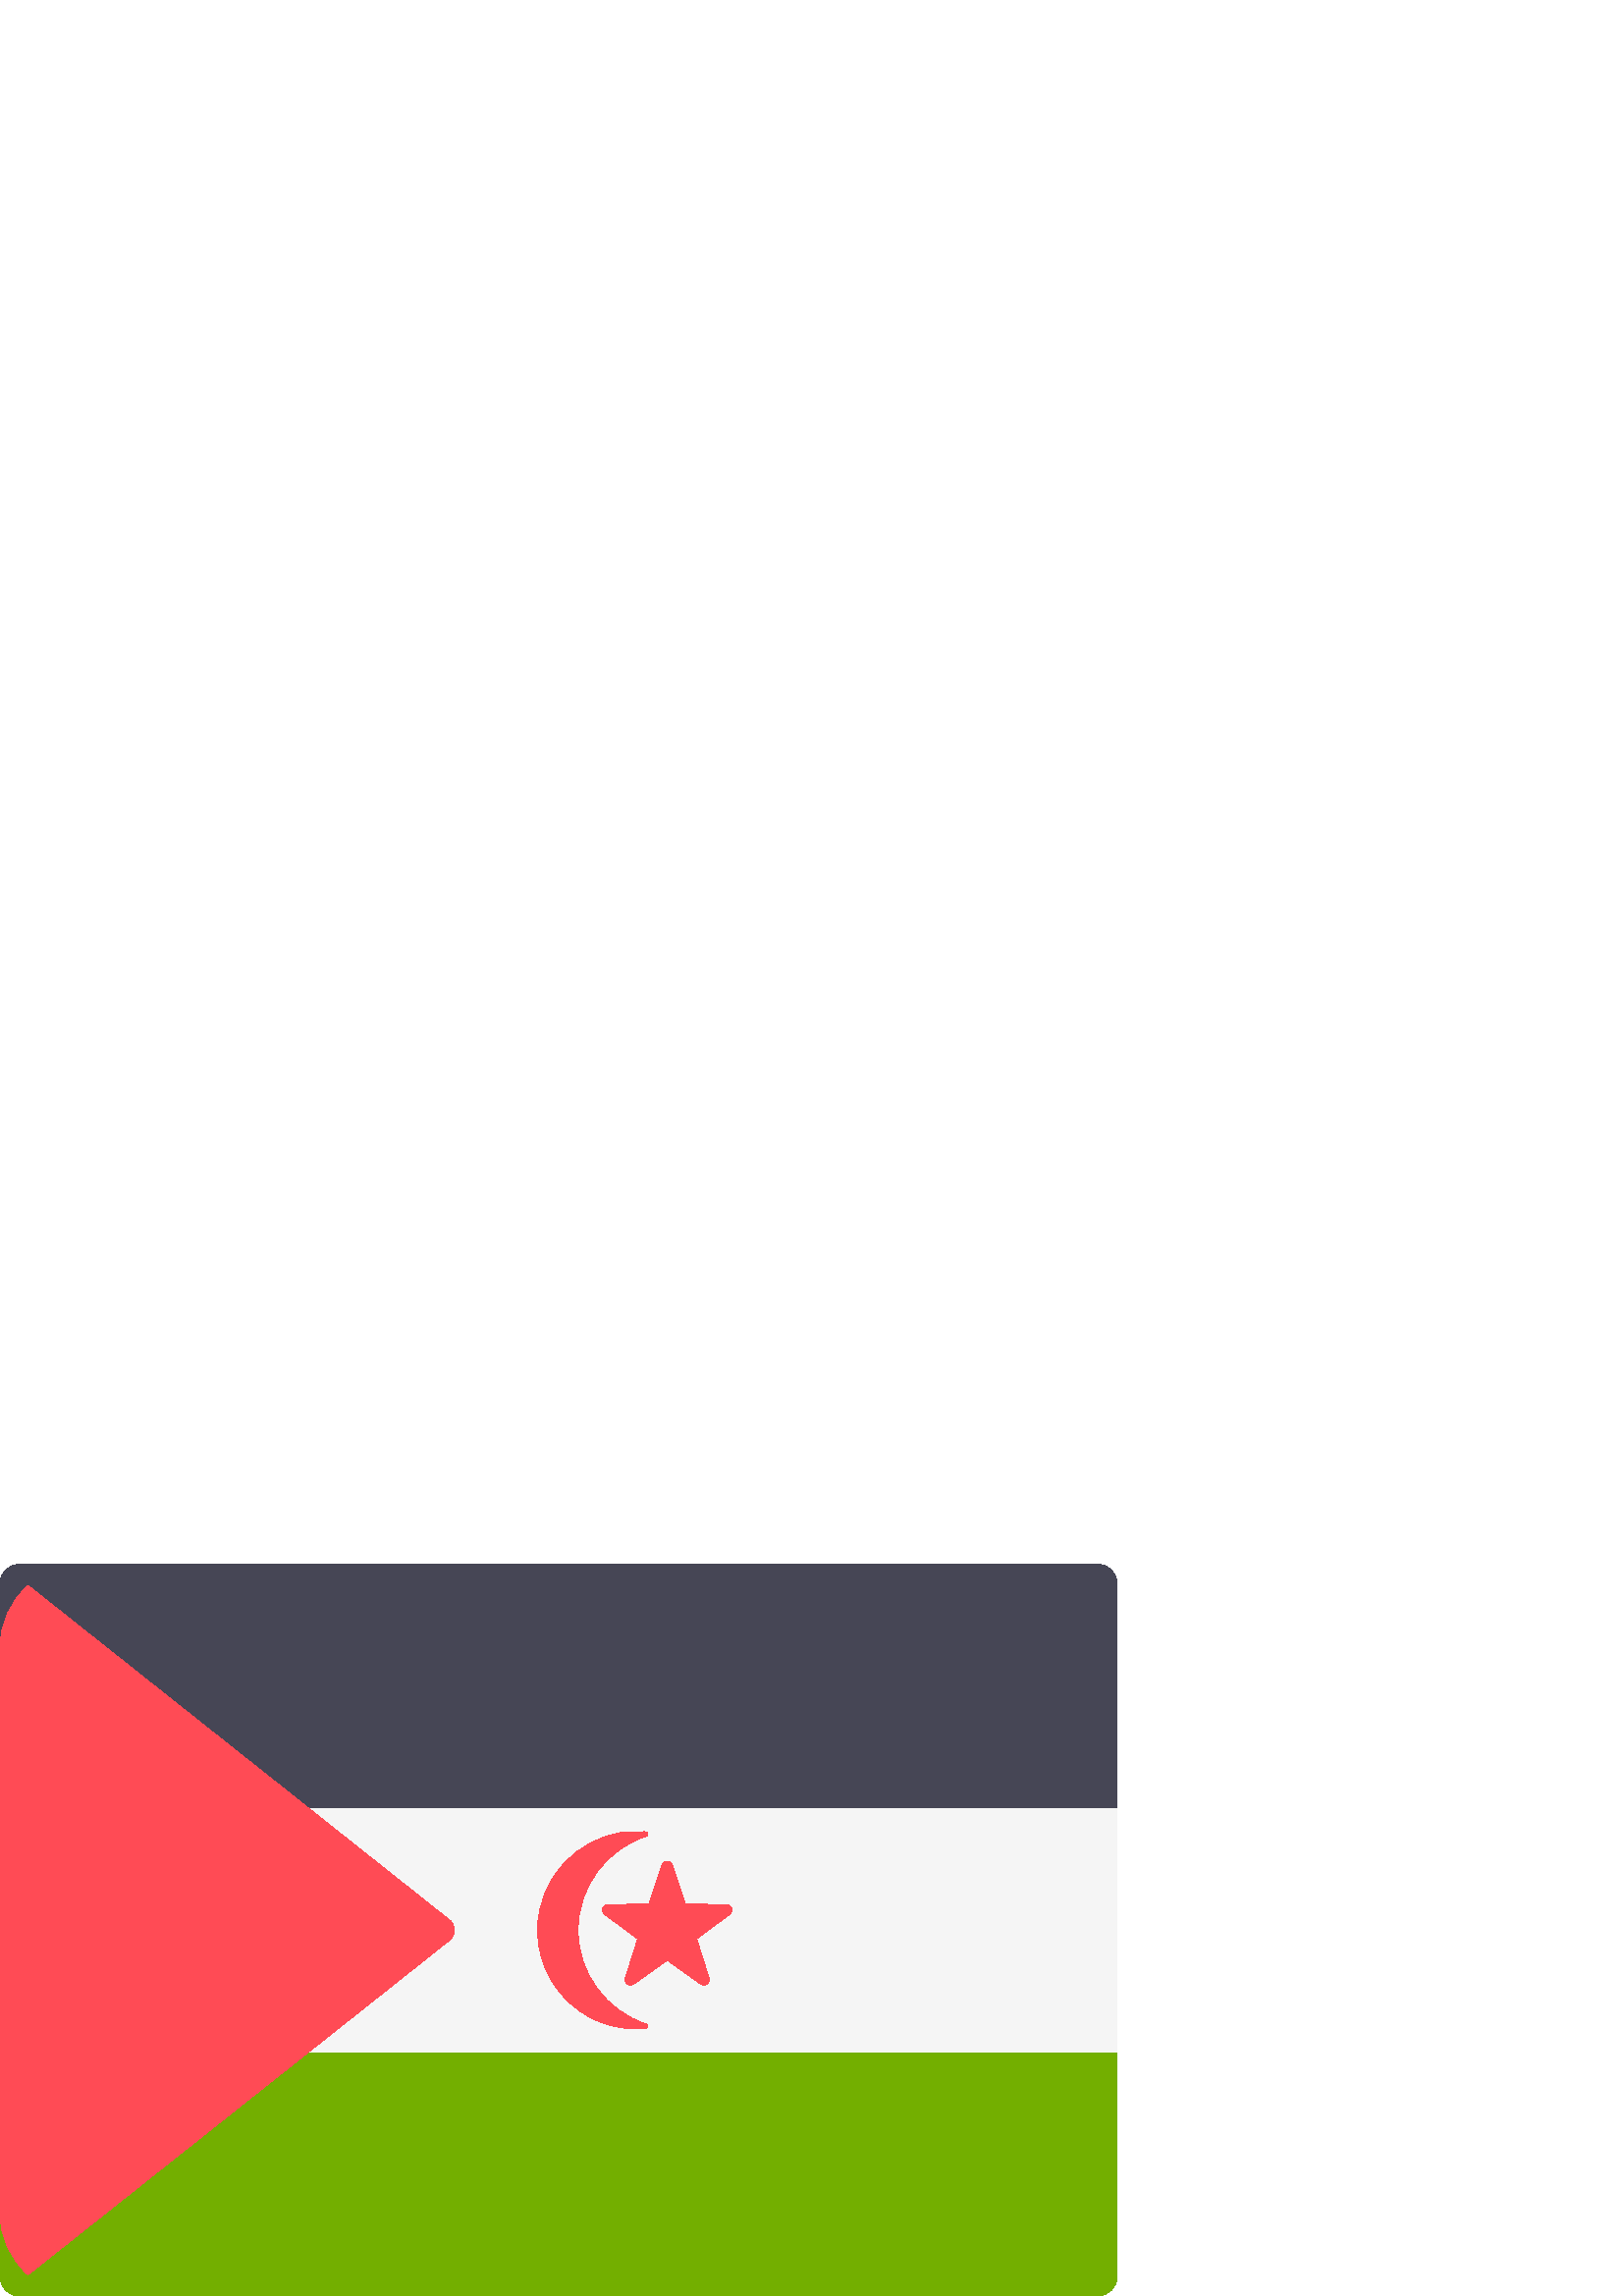 %!PS-Adobe-3.0 EPSF-3.0
%%Pages: 1
%%DocumentData: Clean7Bit
%%LanguageLevel: 2
%%BoundingBox: 0 -1 410 269
%%EndComments
%%BeginProlog
save
50 dict begin
/q { gsave } bind def
/Q { grestore } bind def
/cm { 6 array astore concat } bind def
/w { setlinewidth } bind def
/J { setlinecap } bind def
/j { setlinejoin } bind def
/M { setmiterlimit } bind def
/d { setdash } bind def
/m { moveto } bind def
/l { lineto } bind def
/c { curveto } bind def
/h { closepath } bind def
/re { exch dup neg 3 1 roll 5 3 roll moveto 0 rlineto
      0 exch rlineto 0 rlineto closepath } bind def
/S { stroke } bind def
/f { fill } bind def
/f* { eofill } bind def
/n { newpath } bind def
/W { clip } bind def
/W* { eoclip } bind def
/BT { } bind def
/ET { } bind def
/pdfmark where { pop globaldict /?pdfmark /exec load put }
    { globaldict begin /?pdfmark /pop load def /pdfmark
    /cleartomark load def end } ifelse
/BDC { mark 3 1 roll /BDC pdfmark } bind def
/EMC { mark /EMC pdfmark } bind def
/cairo_store_point { /cairo_point_y exch def /cairo_point_x exch def } def
/Tj { show currentpoint cairo_store_point } bind def
/TJ {
  {
    dup
    type /stringtype eq
    { show } { -0.001 mul 0 cairo_font_matrix dtransform rmoveto } ifelse
  } forall
  currentpoint cairo_store_point
} bind def
/cairo_selectfont { cairo_font_matrix aload pop pop pop 0 0 6 array astore
    cairo_font exch selectfont cairo_point_x cairo_point_y moveto } bind def
/Tf { pop /cairo_font exch def /cairo_font_matrix where
      { pop cairo_selectfont } if } bind def
/Td { matrix translate cairo_font_matrix matrix concatmatrix dup
      /cairo_font_matrix exch def dup 4 get exch 5 get cairo_store_point
      /cairo_font where { pop cairo_selectfont } if } bind def
/Tm { 2 copy 8 2 roll 6 array astore /cairo_font_matrix exch def
      cairo_store_point /cairo_font where { pop cairo_selectfont } if } bind def
/g { setgray } bind def
/rg { setrgbcolor } bind def
/d1 { setcachedevice } bind def
%%EndProlog
%%BeginSetup
%%EndSetup
%%Page: 1 1
%%BeginPageSetup
%%PageBoundingBox: 0 -1 410 269
%%EndPageSetup
q 0 -1 410 270 rectclip q
0.275 0.275 0.333 rg
409.602 178.906 m 0 178.906 l 0 261.297 l 0 265.195 3.164 268.359 7.062
 268.359 c 402.539 268.359 l 406.438 268.359 409.602 265.195 409.602 261.297
 c h
409.602 178.906 m f
0.451 0.686 0 rg
402.539 -0 m 7.062 -0 l 3.164 -0 0 3.164 0 7.062 c 0 89.453 l 409.602 89.453
 l 409.602 7.062 l 409.602 3.16 406.438 -0 402.539 -0 c h
402.539 -0 m f
0.961 g
0 178.906 409.602 -89.445 re f
1 0.294 0.333 rg
10.262 7.785 m 164.879 130.519 l 167.234 132.39 167.234 135.969 164.879
 137.84 c 10.262 260.574 l 3.969 254.957 0 246.785 0 237.683 c 0 30.676 
l 0 21.574 3.969 13.402 10.262 7.785 c h
10.262 7.785 m f
211.965 134.18 m 211.965 150.289 222.488 163.933 237.031 168.633 c 237.867
 168.902 237.758 170.129 236.883 170.215 c 234.09 170.488 231.207 170.445
 228.262 170.031 c 211.176 167.633 197.996 153.187 197.172 135.957 c 196.18
 115.152 212.754 97.972 233.34 97.972 c 234.531 97.972 235.707 98.031 236.867
 98.144 c 237.742 98.23 237.859 99.457 237.02 99.73 c 222.48 104.43 211.965
 118.074 211.965 134.18 c h
211.965 134.18 m f
242.707 157.969 m 237.949 143.703 l 222.914 143.586 l 220.969 143.57 220.16
 141.09 221.727 139.933 c 233.82 131 l 229.285 116.664 l 228.699 114.808
 230.812 113.273 232.395 114.406 c 244.629 123.148 l 256.859 114.406 l 258.441
 113.273 260.555 114.808 259.969 116.664 c 255.434 131 l 267.527 139.933
 l 269.094 141.09 268.289 143.574 266.34 143.586 c 251.305 143.703 l 246.547
 157.969 l 245.938 159.816 243.324 159.816 242.707 157.969 c h
242.707 157.969 m f
Q Q
showpage
%%Trailer
end restore
%%EOF
